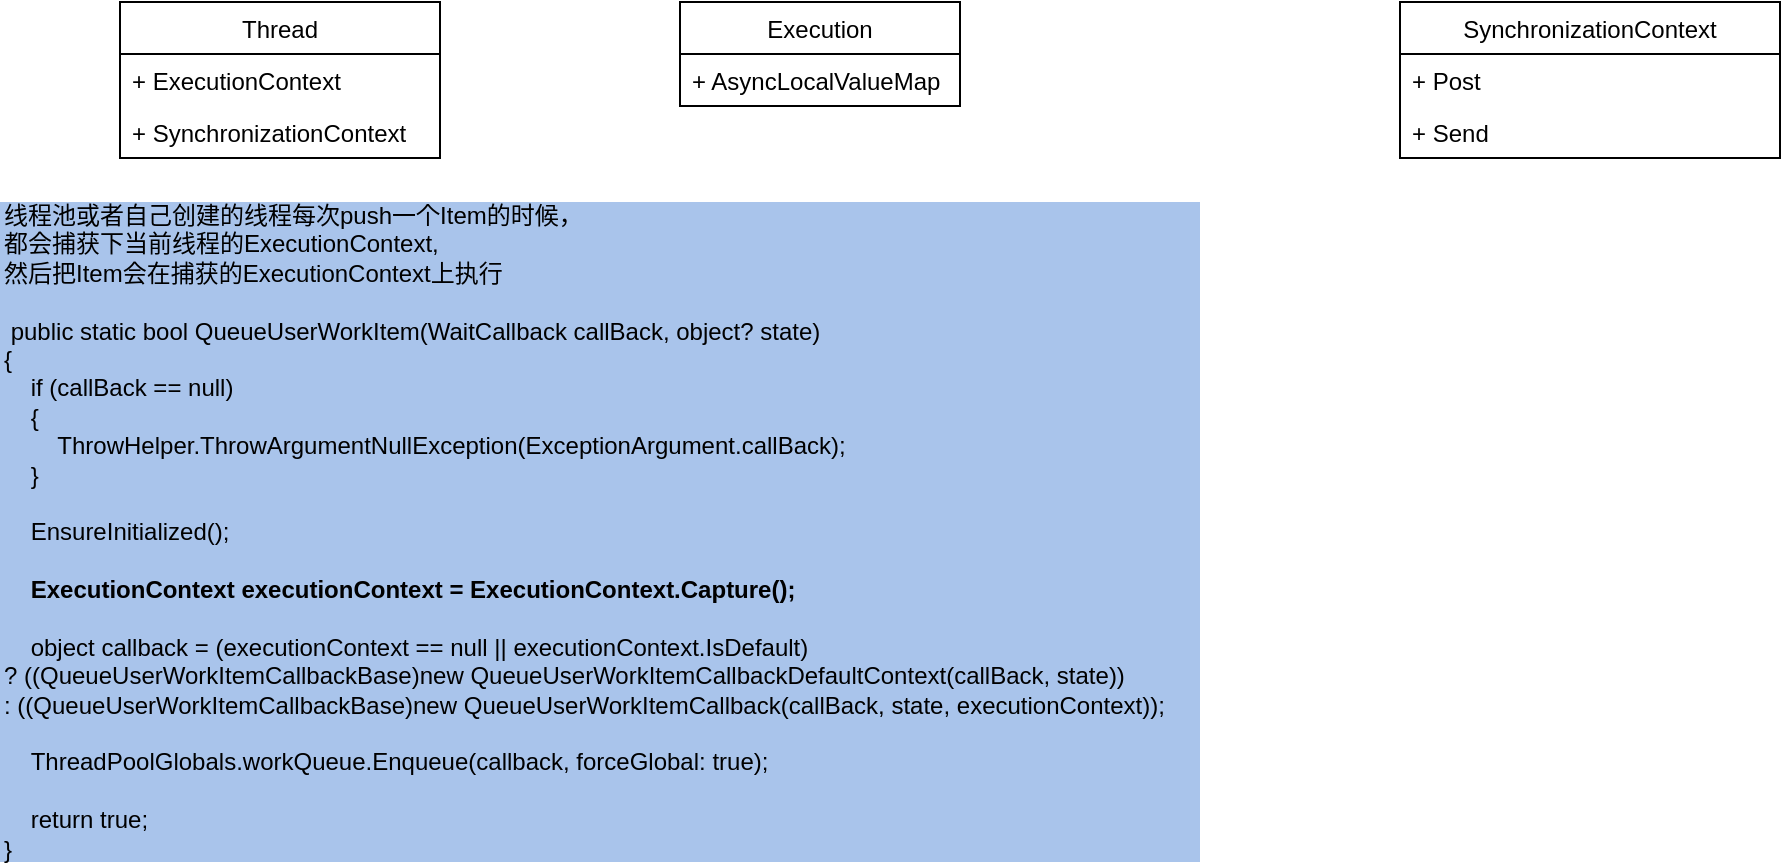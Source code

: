 <mxfile version="13.7.9" type="device"><diagram id="-NQmv2yHCfsD4fJC1JSw" name="Page-1"><mxGraphModel dx="1105" dy="672" grid="1" gridSize="10" guides="1" tooltips="1" connect="1" arrows="1" fold="1" page="1" pageScale="1" pageWidth="850" pageHeight="1100" math="0" shadow="0"><root><mxCell id="0"/><mxCell id="1" parent="0"/><mxCell id="USDIIeX96iIFfb7mdUzm-21" value="线程池或者自己创建的线程每次push一个Item的时候，&lt;br&gt;都会捕获下当前线程的ExecutionContext,&lt;br&gt;然后把Item会在捕获的ExecutionContext上执行&lt;br&gt;&lt;br&gt;&amp;nbsp;public static bool QueueUserWorkItem(WaitCallback callBack, object? state)&lt;br&gt;{&lt;br&gt;&amp;nbsp;&amp;nbsp;&amp;nbsp;&amp;nbsp;if (callBack == null)&lt;br&gt;&amp;nbsp;&amp;nbsp;&amp;nbsp;&amp;nbsp;{&lt;br&gt;&amp;nbsp;&amp;nbsp;&amp;nbsp;&amp;nbsp;&amp;nbsp;&amp;nbsp;&amp;nbsp;&amp;nbsp;ThrowHelper.ThrowArgumentNullException(ExceptionArgument.callBack);&lt;br&gt;&amp;nbsp;&amp;nbsp;&amp;nbsp;&amp;nbsp;}&lt;br&gt;&lt;br&gt;&amp;nbsp;&amp;nbsp;&amp;nbsp;&amp;nbsp;EnsureInitialized();&lt;br&gt;&lt;br&gt;&amp;nbsp;&amp;nbsp;&amp;nbsp;&amp;nbsp;&lt;b&gt;ExecutionContext executionContext = ExecutionContext.Capture();&lt;/b&gt;&lt;br&gt;&lt;br&gt;&amp;nbsp;&amp;nbsp;&amp;nbsp;&amp;nbsp;object callback = (executionContext == null || executionContext.IsDefault) &lt;br&gt;? ((QueueUserWorkItemCallbackBase)new QueueUserWorkItemCallbackDefaultContext(callBack, state)) &lt;br&gt;: ((QueueUserWorkItemCallbackBase)new QueueUserWorkItemCallback(callBack, state, executionContext));&lt;br&gt;&lt;br&gt;&amp;nbsp;&amp;nbsp;&amp;nbsp;&amp;nbsp;ThreadPoolGlobals.workQueue.Enqueue(callback, forceGlobal: true);&lt;br&gt;&lt;br&gt;&amp;nbsp;&amp;nbsp;&amp;nbsp;&amp;nbsp;return true;&lt;br&gt;}" style="text;html=1;align=left;verticalAlign=middle;resizable=0;points=[];autosize=1;fillColor=#A9C4EB;" vertex="1" parent="1"><mxGeometry x="70" y="450" width="600" height="330" as="geometry"/></mxCell><mxCell id="USDIIeX96iIFfb7mdUzm-2" value="Thread" style="swimlane;fontStyle=0;childLayout=stackLayout;horizontal=1;startSize=26;fillColor=none;horizontalStack=0;resizeParent=1;resizeParentMax=0;resizeLast=0;collapsible=1;marginBottom=0;" vertex="1" parent="1"><mxGeometry x="130" y="350" width="160" height="78" as="geometry"><mxRectangle x="290" y="80" width="70" height="26" as="alternateBounds"/></mxGeometry></mxCell><mxCell id="USDIIeX96iIFfb7mdUzm-3" value="+ ExecutionContext" style="text;strokeColor=none;fillColor=none;align=left;verticalAlign=top;spacingLeft=4;spacingRight=4;overflow=hidden;rotatable=0;points=[[0,0.5],[1,0.5]];portConstraint=eastwest;" vertex="1" parent="USDIIeX96iIFfb7mdUzm-2"><mxGeometry y="26" width="160" height="26" as="geometry"/></mxCell><mxCell id="USDIIeX96iIFfb7mdUzm-4" value="+ SynchronizationContext" style="text;strokeColor=none;fillColor=none;align=left;verticalAlign=top;spacingLeft=4;spacingRight=4;overflow=hidden;rotatable=0;points=[[0,0.5],[1,0.5]];portConstraint=eastwest;" vertex="1" parent="USDIIeX96iIFfb7mdUzm-2"><mxGeometry y="52" width="160" height="26" as="geometry"/></mxCell><mxCell id="USDIIeX96iIFfb7mdUzm-9" value="Execution" style="swimlane;fontStyle=0;childLayout=stackLayout;horizontal=1;startSize=26;fillColor=none;horizontalStack=0;resizeParent=1;resizeParentMax=0;resizeLast=0;collapsible=1;marginBottom=0;" vertex="1" parent="1"><mxGeometry x="410" y="350" width="140" height="52" as="geometry"><mxRectangle x="290" y="80" width="70" height="26" as="alternateBounds"/></mxGeometry></mxCell><mxCell id="USDIIeX96iIFfb7mdUzm-10" value="+ AsyncLocalValueMap&#10;" style="text;strokeColor=none;fillColor=none;align=left;verticalAlign=top;spacingLeft=4;spacingRight=4;overflow=hidden;rotatable=0;points=[[0,0.5],[1,0.5]];portConstraint=eastwest;" vertex="1" parent="USDIIeX96iIFfb7mdUzm-9"><mxGeometry y="26" width="140" height="26" as="geometry"/></mxCell><mxCell id="USDIIeX96iIFfb7mdUzm-22" value="SynchronizationContext" style="swimlane;fontStyle=0;childLayout=stackLayout;horizontal=1;startSize=26;fillColor=none;horizontalStack=0;resizeParent=1;resizeParentMax=0;resizeLast=0;collapsible=1;marginBottom=0;" vertex="1" parent="1"><mxGeometry x="770" y="350" width="190" height="78" as="geometry"><mxRectangle x="290" y="80" width="70" height="26" as="alternateBounds"/></mxGeometry></mxCell><mxCell id="USDIIeX96iIFfb7mdUzm-25" value="+ Post" style="text;strokeColor=none;fillColor=none;align=left;verticalAlign=top;spacingLeft=4;spacingRight=4;overflow=hidden;rotatable=0;points=[[0,0.5],[1,0.5]];portConstraint=eastwest;" vertex="1" parent="USDIIeX96iIFfb7mdUzm-22"><mxGeometry y="26" width="190" height="26" as="geometry"/></mxCell><mxCell id="USDIIeX96iIFfb7mdUzm-23" value="+ Send" style="text;strokeColor=none;fillColor=none;align=left;verticalAlign=top;spacingLeft=4;spacingRight=4;overflow=hidden;rotatable=0;points=[[0,0.5],[1,0.5]];portConstraint=eastwest;" vertex="1" parent="USDIIeX96iIFfb7mdUzm-22"><mxGeometry y="52" width="190" height="26" as="geometry"/></mxCell></root></mxGraphModel></diagram></mxfile>